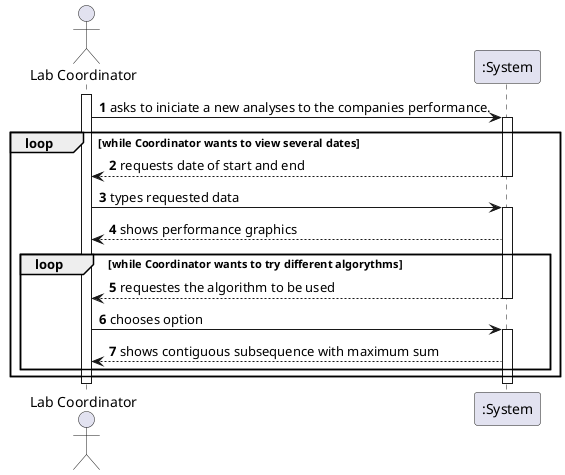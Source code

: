 @startuml
autonumber
actor "Lab Coordinator" as OE

activate OE
OE -> ":System" : asks to iniciate a new analyses to the companies performance.
activate ":System"
loop while Coordinator wants to view several dates
":System" --> OE : requests date of start and end
deactivate ":System"

OE -> ":System" : types requested data
activate ":System"

":System" --> OE : shows performance graphics
loop while Coordinator wants to try different algorythms
":System" --> OE : requestes the algorithm to be used
deactivate ":System"


OE -> ":System" : chooses option
activate ":System"

":System" --> OE : shows contiguous subsequence with maximum sum
end
end
deactivate ":System"
deactivate OE

@enduml